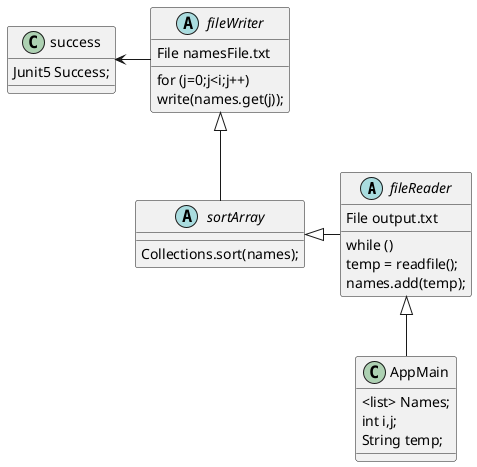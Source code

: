 @startuml
'https://plantuml.com/class-diagram


fileReader <|-- AppMain
sortArray <|- fileReader
fileWriter <|-- sortArray
success <- fileWriter


abstract fileReader{
    File output.txt
    while ()
        temp = readfile();
        names.add(temp);
}

abstract fileWriter{
    File namesFile.txt
    for (j=0;j<i;j++)
        write(names.get(j));
}

class success{
    Junit5 Success;
}

abstract sortArray{
       Collections.sort(names);
}

class AppMain {
<list> Names;
int i,j;
String temp;
}
@enduml